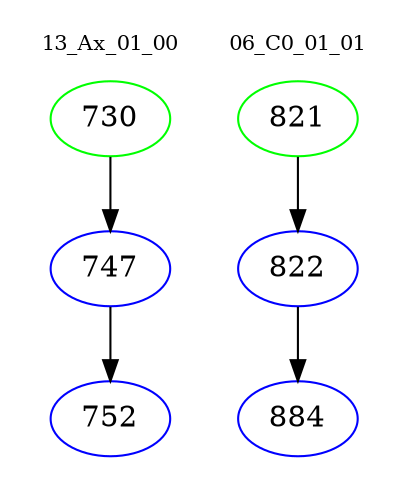 digraph{
subgraph cluster_0 {
color = white
label = "13_Ax_01_00";
fontsize=10;
T0_730 [label="730", color="green"]
T0_730 -> T0_747 [color="black"]
T0_747 [label="747", color="blue"]
T0_747 -> T0_752 [color="black"]
T0_752 [label="752", color="blue"]
}
subgraph cluster_1 {
color = white
label = "06_C0_01_01";
fontsize=10;
T1_821 [label="821", color="green"]
T1_821 -> T1_822 [color="black"]
T1_822 [label="822", color="blue"]
T1_822 -> T1_884 [color="black"]
T1_884 [label="884", color="blue"]
}
}
